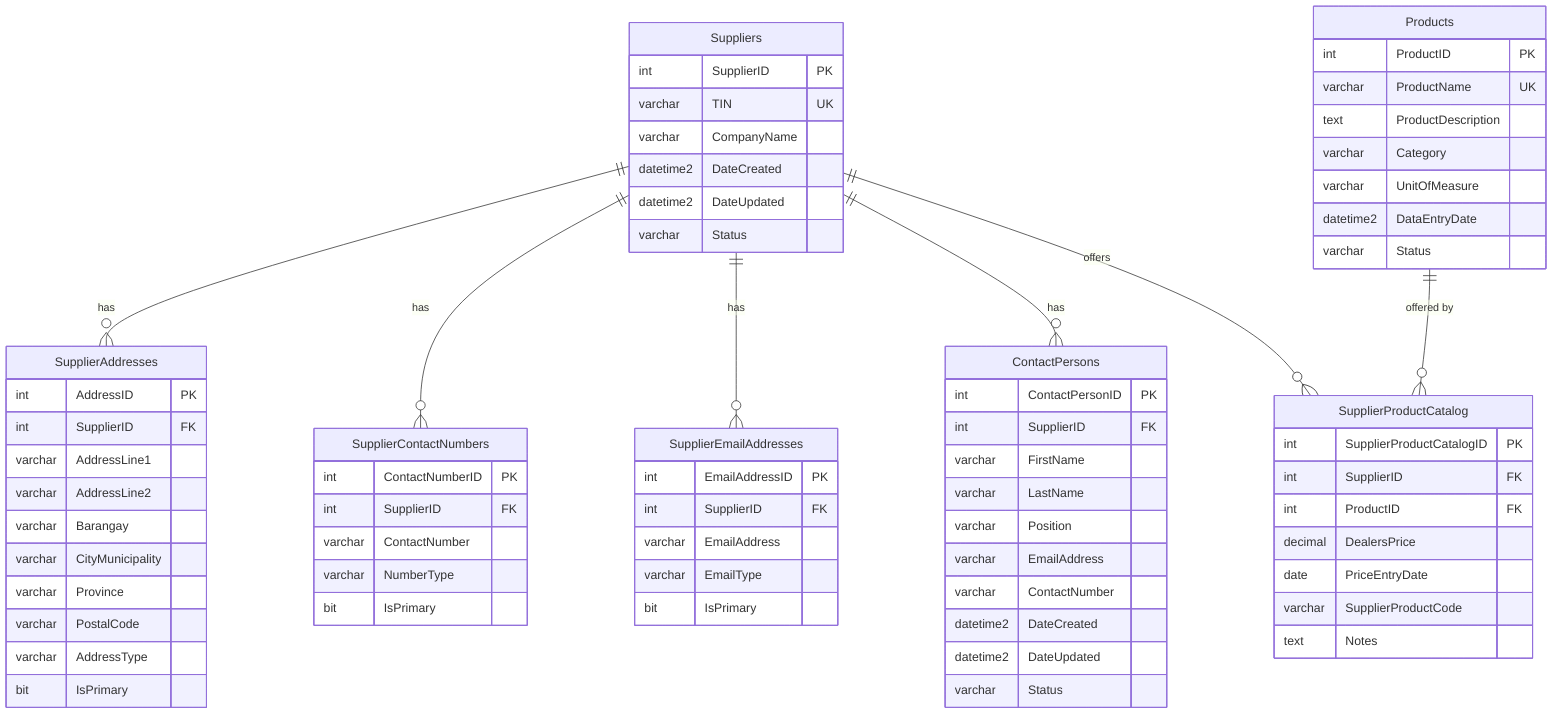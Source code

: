 erDiagram
    Suppliers ||--o{ SupplierAddresses : has
    Suppliers ||--o{ SupplierContactNumbers : has
    Suppliers ||--o{ SupplierEmailAddresses : has
    Suppliers ||--o{ ContactPersons : has
    Suppliers ||--o{ SupplierProductCatalog : offers
    Products ||--o{ SupplierProductCatalog : "offered by"

    Suppliers {
        int SupplierID PK
        varchar TIN UK
        varchar CompanyName
        datetime2 DateCreated
        datetime2 DateUpdated
        varchar Status
    }

    SupplierAddresses {
        int AddressID PK
        int SupplierID FK
        varchar AddressLine1
        varchar AddressLine2
        varchar Barangay
        varchar CityMunicipality
        varchar Province
        varchar PostalCode
        varchar AddressType
        bit IsPrimary
    }

    SupplierContactNumbers {
        int ContactNumberID PK
        int SupplierID FK
        varchar ContactNumber
        varchar NumberType
        bit IsPrimary
    }

    SupplierEmailAddresses {
        int EmailAddressID PK
        int SupplierID FK
        varchar EmailAddress
        varchar EmailType
        bit IsPrimary
    }

    ContactPersons {
        int ContactPersonID PK
        int SupplierID FK
        varchar FirstName
        varchar LastName
        varchar Position
        varchar EmailAddress
        varchar ContactNumber
        datetime2 DateCreated
        datetime2 DateUpdated
        varchar Status
    }

    Products {
        int ProductID PK
        varchar ProductName UK
        text ProductDescription
        varchar Category
        varchar UnitOfMeasure
        datetime2 DataEntryDate
        varchar Status
    }

    SupplierProductCatalog {
        int SupplierProductCatalogID PK
        int SupplierID FK
        int ProductID FK
        decimal DealersPrice
        date PriceEntryDate
        varchar SupplierProductCode
        text Notes
    }
